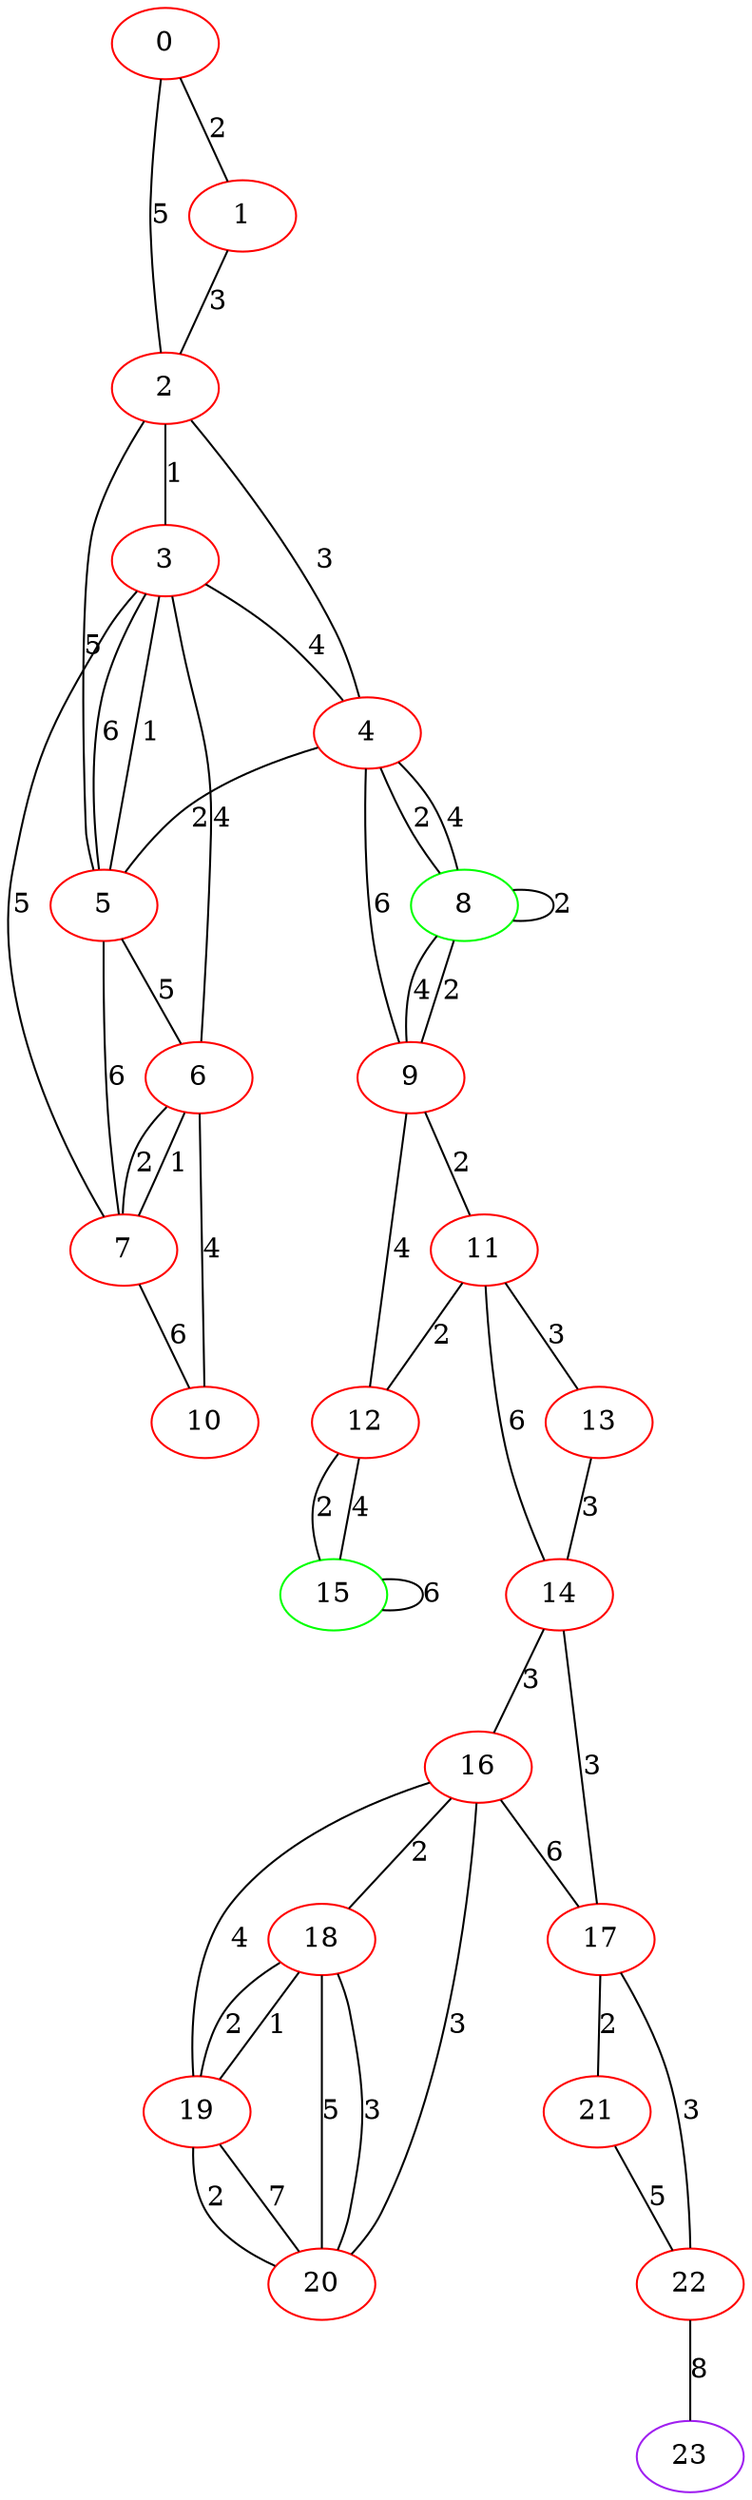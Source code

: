 graph "" {
0 [color=red, weight=1];
1 [color=red, weight=1];
2 [color=red, weight=1];
3 [color=red, weight=1];
4 [color=red, weight=1];
5 [color=red, weight=1];
6 [color=red, weight=1];
7 [color=red, weight=1];
8 [color=green, weight=2];
9 [color=red, weight=1];
10 [color=red, weight=1];
11 [color=red, weight=1];
12 [color=red, weight=1];
13 [color=red, weight=1];
14 [color=red, weight=1];
15 [color=green, weight=2];
16 [color=red, weight=1];
17 [color=red, weight=1];
18 [color=red, weight=1];
19 [color=red, weight=1];
20 [color=red, weight=1];
21 [color=red, weight=1];
22 [color=red, weight=1];
23 [color=purple, weight=4];
0 -- 1  [key=0, label=2];
0 -- 2  [key=0, label=5];
1 -- 2  [key=0, label=3];
2 -- 3  [key=0, label=1];
2 -- 4  [key=0, label=3];
2 -- 5  [key=0, label=5];
3 -- 4  [key=0, label=4];
3 -- 5  [key=0, label=6];
3 -- 5  [key=1, label=1];
3 -- 6  [key=0, label=4];
3 -- 7  [key=0, label=5];
4 -- 8  [key=0, label=2];
4 -- 8  [key=1, label=4];
4 -- 9  [key=0, label=6];
4 -- 5  [key=0, label=2];
5 -- 6  [key=0, label=5];
5 -- 7  [key=0, label=6];
6 -- 10  [key=0, label=4];
6 -- 7  [key=0, label=2];
6 -- 7  [key=1, label=1];
7 -- 10  [key=0, label=6];
8 -- 8  [key=0, label=2];
8 -- 9  [key=0, label=4];
8 -- 9  [key=1, label=2];
9 -- 11  [key=0, label=2];
9 -- 12  [key=0, label=4];
11 -- 12  [key=0, label=2];
11 -- 13  [key=0, label=3];
11 -- 14  [key=0, label=6];
12 -- 15  [key=0, label=2];
12 -- 15  [key=1, label=4];
13 -- 14  [key=0, label=3];
14 -- 16  [key=0, label=3];
14 -- 17  [key=0, label=3];
15 -- 15  [key=0, label=6];
16 -- 17  [key=0, label=6];
16 -- 18  [key=0, label=2];
16 -- 19  [key=0, label=4];
16 -- 20  [key=0, label=3];
17 -- 22  [key=0, label=3];
17 -- 21  [key=0, label=2];
18 -- 19  [key=0, label=1];
18 -- 19  [key=1, label=2];
18 -- 20  [key=0, label=3];
18 -- 20  [key=1, label=5];
19 -- 20  [key=0, label=2];
19 -- 20  [key=1, label=7];
21 -- 22  [key=0, label=5];
22 -- 23  [key=0, label=8];
}
